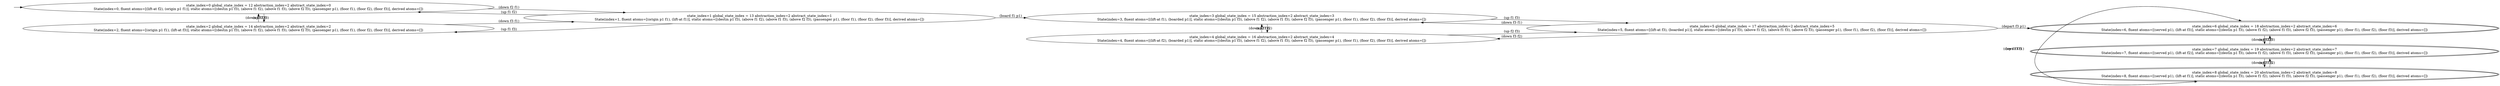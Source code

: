 digraph {
rankdir="LR"
s0[label="state_index=0 global_state_index = 12 abstraction_index=2 abstract_state_index=0
State(index=0, fluent atoms=[(lift-at f2), (origin p1 f1)], static atoms=[(destin p1 f3), (above f1 f2), (above f1 f3), (above f2 f3), (passenger p1), (floor f1), (floor f2), (floor f3)], derived atoms=[])
"]
s1[label="state_index=1 global_state_index = 13 abstraction_index=2 abstract_state_index=1
State(index=1, fluent atoms=[(origin p1 f1), (lift-at f1)], static atoms=[(destin p1 f3), (above f1 f2), (above f1 f3), (above f2 f3), (passenger p1), (floor f1), (floor f2), (floor f3)], derived atoms=[])
"]
s2[label="state_index=2 global_state_index = 14 abstraction_index=2 abstract_state_index=2
State(index=2, fluent atoms=[(origin p1 f1), (lift-at f3)], static atoms=[(destin p1 f3), (above f1 f2), (above f1 f3), (above f2 f3), (passenger p1), (floor f1), (floor f2), (floor f3)], derived atoms=[])
"]
s3[label="state_index=3 global_state_index = 15 abstraction_index=2 abstract_state_index=3
State(index=3, fluent atoms=[(lift-at f1), (boarded p1)], static atoms=[(destin p1 f3), (above f1 f2), (above f1 f3), (above f2 f3), (passenger p1), (floor f1), (floor f2), (floor f3)], derived atoms=[])
"]
s4[label="state_index=4 global_state_index = 16 abstraction_index=2 abstract_state_index=4
State(index=4, fluent atoms=[(lift-at f2), (boarded p1)], static atoms=[(destin p1 f3), (above f1 f2), (above f1 f3), (above f2 f3), (passenger p1), (floor f1), (floor f2), (floor f3)], derived atoms=[])
"]
s5[label="state_index=5 global_state_index = 17 abstraction_index=2 abstract_state_index=5
State(index=5, fluent atoms=[(lift-at f3), (boarded p1)], static atoms=[(destin p1 f3), (above f1 f2), (above f1 f3), (above f2 f3), (passenger p1), (floor f1), (floor f2), (floor f3)], derived atoms=[])
"]
s6[peripheries=2,label="state_index=6 global_state_index = 18 abstraction_index=2 abstract_state_index=6
State(index=6, fluent atoms=[(served p1), (lift-at f3)], static atoms=[(destin p1 f3), (above f1 f2), (above f1 f3), (above f2 f3), (passenger p1), (floor f1), (floor f2), (floor f3)], derived atoms=[])
"]
s7[peripheries=2,label="state_index=7 global_state_index = 19 abstraction_index=2 abstract_state_index=7
State(index=7, fluent atoms=[(served p1), (lift-at f2)], static atoms=[(destin p1 f3), (above f1 f2), (above f1 f3), (above f2 f3), (passenger p1), (floor f1), (floor f2), (floor f3)], derived atoms=[])
"]
s8[peripheries=2,label="state_index=8 global_state_index = 20 abstraction_index=2 abstract_state_index=8
State(index=8, fluent atoms=[(served p1), (lift-at f1)], static atoms=[(destin p1 f3), (above f1 f2), (above f1 f3), (above f2 f3), (passenger p1), (floor f1), (floor f2), (floor f3)], derived atoms=[])
"]
Dangling [ label = "", style = invis ]
{ rank = same; Dangling }
Dangling -> s0
{ rank = same; s0,s2}
{ rank = same; s1}
{ rank = same; s3,s4}
{ rank = same; s5}
{ rank = same; s6,s7,s8}
s0->s1 [label="(down f2 f1)
"]
s0->s2 [label="(up f2 f3)
"]
s1->s0 [label="(up f1 f2)
"]
s1->s2 [label="(up f1 f3)
"]
s1->s3 [label="(board f1 p1)
"]
s2->s0 [label="(down f3 f2)
"]
s2->s1 [label="(down f3 f1)
"]
s3->s4 [label="(up f1 f2)
"]
s3->s5 [label="(up f1 f3)
"]
s4->s3 [label="(down f2 f1)
"]
s4->s5 [label="(up f2 f3)
"]
s5->s3 [label="(down f3 f1)
"]
s5->s4 [label="(down f3 f2)
"]
s5->s6 [label="(depart f3 p1)
"]
s6->s7 [label="(down f3 f2)
"]
s6->s8 [label="(down f3 f1)
"]
s7->s6 [label="(up f2 f3)
"]
s7->s8 [label="(down f2 f1)
"]
s8->s6 [label="(up f1 f3)
"]
s8->s7 [label="(up f1 f2)
"]
}

